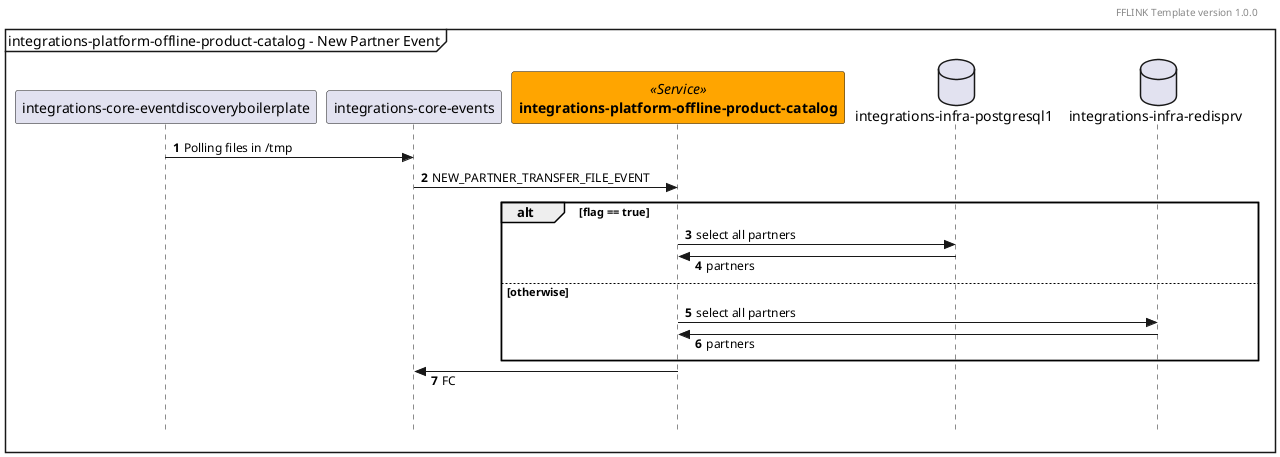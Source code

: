 @startuml
'https://plantuml.com/sequence-diagram
'Diagram configurations
'Remove the background'
'skinparam BackgroundColor transparent

skinparam style strictuml
skinparam defaultFontName Helvetica

'Parameters to be used in Sequence diagrams'
autonumber
skinparam ResponseMessageBelowArrow true
skinparam SequenceGroupBodyBackgroundColor #FFFFFF90
skinparam autonumber "<B>[00]"
'This line is to remove all the items that aren't linked'
hide unlinked
skinparam ArrowFontSize 12
skinparam participant {
    BackgroundColor<<Service>> Orange
    ParticipantFontStyle<<Service>> bold
}

'Title
mainframe integrations-platform-offline-product-catalog - New Partner Event

'Participants
participant "integrations-core-eventdiscoveryboilerplate" as eventdiscoveryboilerplate
participant "integrations-core-events" as events

participant "**integrations-platform-offline-product-catalog**" as myservice <<Service>>

participant "infrastructure-shared-zookeeperfflink" as zookeeperfflink
database "integrations-infra-postgresql1" as postgresql
database "integrations-infra-redisprv" as redisprv
participant "auth-auth-authbo" as authbo
participant "auth-auth-auth" as auth
participant "commerce-core-management" as management
participant "commerce-core-api" as coreapi
participant "commerce-pricing-api" as pricing
participant "loadbalancer-external-apigateway" as apigateway
participant "commerce-documents-persistence" as docpersistence

/'This linkage below is just an example on how we could reach one goal'/
eventdiscoveryboilerplate -> events: Polling files in /tmp
events -> myservice: NEW_PARTNER_TRANSFER_FILE_EVENT
    alt flag == true
        myservice -> postgresql: select all partners
        myservice <- postgresql: partners
    else otherwise
        myservice -> redisprv: select all partners
        myservice <- redisprv: partners
    end
events <- myservice: FC

'Please don't remove this, it will help us keep track of the template used for documentation
|||
right header FFLINK Template version 1.0.0
@enduml